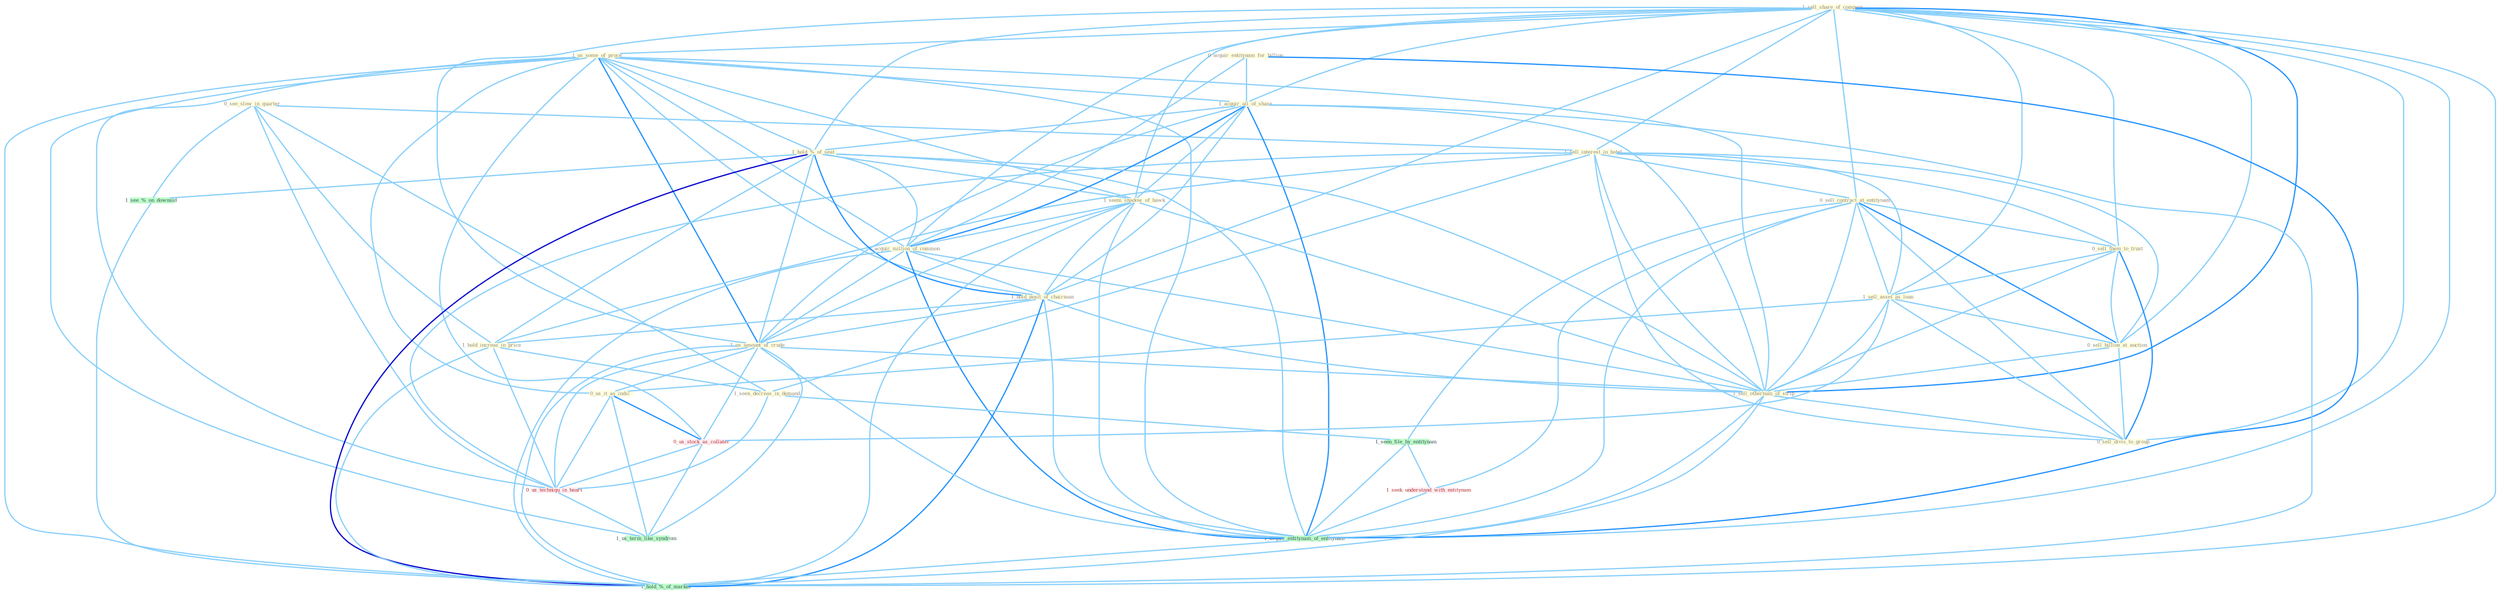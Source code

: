 Graph G{ 
    node
    [shape=polygon,style=filled,width=.5,height=.06,color="#BDFCC9",fixedsize=true,fontsize=4,
    fontcolor="#2f4f4f"];
    {node
    [color="#ffffe0", fontcolor="#8b7d6b"] "1_sell_share_of_compani " "1_us_some_of_proce " "0_see_slow_in_quarter " "1_sell_interest_in_hotel " "0_acquir_entitynam_for_billion " "1_acquir_all_of_share " "1_hold_%_of_seat " "0_sell_contract_at_entitynam " "1_seem_shadow_of_hawk " "0_sell_them_to_trust " "1_acquir_million_of_common " "1_hold_posit_of_chairman " "1_sell_asset_as_loan " "1_hold_increas_in_price " "0_sell_billion_at_auction " "1_us_amount_of_crude " "1_seen_decreas_in_demand " "0_us_it_as_indic " "1_sell_othernum_of_strip " "0_sell_divis_to_group "}
{node [color="#fff0f5", fontcolor="#b22222"] "0_us_stock_as_collater " "1_seek_understand_with_entitynam " "0_us_techniqu_in_heart "}
edge [color="#B0E2FF"];

	"1_sell_share_of_compani " -- "1_us_some_of_proce " [w="1", color="#87cefa" ];
	"1_sell_share_of_compani " -- "1_sell_interest_in_hotel " [w="1", color="#87cefa" ];
	"1_sell_share_of_compani " -- "1_acquir_all_of_share " [w="1", color="#87cefa" ];
	"1_sell_share_of_compani " -- "1_hold_%_of_seat " [w="1", color="#87cefa" ];
	"1_sell_share_of_compani " -- "0_sell_contract_at_entitynam " [w="1", color="#87cefa" ];
	"1_sell_share_of_compani " -- "1_seem_shadow_of_hawk " [w="1", color="#87cefa" ];
	"1_sell_share_of_compani " -- "0_sell_them_to_trust " [w="1", color="#87cefa" ];
	"1_sell_share_of_compani " -- "1_acquir_million_of_common " [w="1", color="#87cefa" ];
	"1_sell_share_of_compani " -- "1_hold_posit_of_chairman " [w="1", color="#87cefa" ];
	"1_sell_share_of_compani " -- "1_sell_asset_as_loan " [w="1", color="#87cefa" ];
	"1_sell_share_of_compani " -- "0_sell_billion_at_auction " [w="1", color="#87cefa" ];
	"1_sell_share_of_compani " -- "1_us_amount_of_crude " [w="1", color="#87cefa" ];
	"1_sell_share_of_compani " -- "1_sell_othernum_of_strip " [w="2", color="#1e90ff" , len=0.8];
	"1_sell_share_of_compani " -- "0_sell_divis_to_group " [w="1", color="#87cefa" ];
	"1_sell_share_of_compani " -- "1_acquir_entitynam_of_entitynam " [w="1", color="#87cefa" ];
	"1_sell_share_of_compani " -- "1_hold_%_of_market " [w="1", color="#87cefa" ];
	"1_us_some_of_proce " -- "1_acquir_all_of_share " [w="1", color="#87cefa" ];
	"1_us_some_of_proce " -- "1_hold_%_of_seat " [w="1", color="#87cefa" ];
	"1_us_some_of_proce " -- "1_seem_shadow_of_hawk " [w="1", color="#87cefa" ];
	"1_us_some_of_proce " -- "1_acquir_million_of_common " [w="1", color="#87cefa" ];
	"1_us_some_of_proce " -- "1_hold_posit_of_chairman " [w="1", color="#87cefa" ];
	"1_us_some_of_proce " -- "1_us_amount_of_crude " [w="2", color="#1e90ff" , len=0.8];
	"1_us_some_of_proce " -- "0_us_it_as_indic " [w="1", color="#87cefa" ];
	"1_us_some_of_proce " -- "1_sell_othernum_of_strip " [w="1", color="#87cefa" ];
	"1_us_some_of_proce " -- "0_us_stock_as_collater " [w="1", color="#87cefa" ];
	"1_us_some_of_proce " -- "1_acquir_entitynam_of_entitynam " [w="1", color="#87cefa" ];
	"1_us_some_of_proce " -- "0_us_techniqu_in_heart " [w="1", color="#87cefa" ];
	"1_us_some_of_proce " -- "1_us_term_like_syndrom " [w="1", color="#87cefa" ];
	"1_us_some_of_proce " -- "1_hold_%_of_market " [w="1", color="#87cefa" ];
	"0_see_slow_in_quarter " -- "1_sell_interest_in_hotel " [w="1", color="#87cefa" ];
	"0_see_slow_in_quarter " -- "1_hold_increas_in_price " [w="1", color="#87cefa" ];
	"0_see_slow_in_quarter " -- "1_seen_decreas_in_demand " [w="1", color="#87cefa" ];
	"0_see_slow_in_quarter " -- "0_us_techniqu_in_heart " [w="1", color="#87cefa" ];
	"0_see_slow_in_quarter " -- "1_see_%_on_downsid " [w="1", color="#87cefa" ];
	"1_sell_interest_in_hotel " -- "0_sell_contract_at_entitynam " [w="1", color="#87cefa" ];
	"1_sell_interest_in_hotel " -- "0_sell_them_to_trust " [w="1", color="#87cefa" ];
	"1_sell_interest_in_hotel " -- "1_sell_asset_as_loan " [w="1", color="#87cefa" ];
	"1_sell_interest_in_hotel " -- "1_hold_increas_in_price " [w="1", color="#87cefa" ];
	"1_sell_interest_in_hotel " -- "0_sell_billion_at_auction " [w="1", color="#87cefa" ];
	"1_sell_interest_in_hotel " -- "1_seen_decreas_in_demand " [w="1", color="#87cefa" ];
	"1_sell_interest_in_hotel " -- "1_sell_othernum_of_strip " [w="1", color="#87cefa" ];
	"1_sell_interest_in_hotel " -- "0_sell_divis_to_group " [w="1", color="#87cefa" ];
	"1_sell_interest_in_hotel " -- "0_us_techniqu_in_heart " [w="1", color="#87cefa" ];
	"0_acquir_entitynam_for_billion " -- "1_acquir_all_of_share " [w="1", color="#87cefa" ];
	"0_acquir_entitynam_for_billion " -- "1_acquir_million_of_common " [w="1", color="#87cefa" ];
	"0_acquir_entitynam_for_billion " -- "1_acquir_entitynam_of_entitynam " [w="2", color="#1e90ff" , len=0.8];
	"1_acquir_all_of_share " -- "1_hold_%_of_seat " [w="1", color="#87cefa" ];
	"1_acquir_all_of_share " -- "1_seem_shadow_of_hawk " [w="1", color="#87cefa" ];
	"1_acquir_all_of_share " -- "1_acquir_million_of_common " [w="2", color="#1e90ff" , len=0.8];
	"1_acquir_all_of_share " -- "1_hold_posit_of_chairman " [w="1", color="#87cefa" ];
	"1_acquir_all_of_share " -- "1_us_amount_of_crude " [w="1", color="#87cefa" ];
	"1_acquir_all_of_share " -- "1_sell_othernum_of_strip " [w="1", color="#87cefa" ];
	"1_acquir_all_of_share " -- "1_acquir_entitynam_of_entitynam " [w="2", color="#1e90ff" , len=0.8];
	"1_acquir_all_of_share " -- "1_hold_%_of_market " [w="1", color="#87cefa" ];
	"1_hold_%_of_seat " -- "1_seem_shadow_of_hawk " [w="1", color="#87cefa" ];
	"1_hold_%_of_seat " -- "1_acquir_million_of_common " [w="1", color="#87cefa" ];
	"1_hold_%_of_seat " -- "1_hold_posit_of_chairman " [w="2", color="#1e90ff" , len=0.8];
	"1_hold_%_of_seat " -- "1_hold_increas_in_price " [w="1", color="#87cefa" ];
	"1_hold_%_of_seat " -- "1_us_amount_of_crude " [w="1", color="#87cefa" ];
	"1_hold_%_of_seat " -- "1_sell_othernum_of_strip " [w="1", color="#87cefa" ];
	"1_hold_%_of_seat " -- "1_acquir_entitynam_of_entitynam " [w="1", color="#87cefa" ];
	"1_hold_%_of_seat " -- "1_see_%_on_downsid " [w="1", color="#87cefa" ];
	"1_hold_%_of_seat " -- "1_hold_%_of_market " [w="3", color="#0000cd" , len=0.6];
	"0_sell_contract_at_entitynam " -- "0_sell_them_to_trust " [w="1", color="#87cefa" ];
	"0_sell_contract_at_entitynam " -- "1_sell_asset_as_loan " [w="1", color="#87cefa" ];
	"0_sell_contract_at_entitynam " -- "0_sell_billion_at_auction " [w="2", color="#1e90ff" , len=0.8];
	"0_sell_contract_at_entitynam " -- "1_sell_othernum_of_strip " [w="1", color="#87cefa" ];
	"0_sell_contract_at_entitynam " -- "0_sell_divis_to_group " [w="1", color="#87cefa" ];
	"0_sell_contract_at_entitynam " -- "1_seen_file_by_entitynam " [w="1", color="#87cefa" ];
	"0_sell_contract_at_entitynam " -- "1_seek_understand_with_entitynam " [w="1", color="#87cefa" ];
	"0_sell_contract_at_entitynam " -- "1_acquir_entitynam_of_entitynam " [w="1", color="#87cefa" ];
	"1_seem_shadow_of_hawk " -- "1_acquir_million_of_common " [w="1", color="#87cefa" ];
	"1_seem_shadow_of_hawk " -- "1_hold_posit_of_chairman " [w="1", color="#87cefa" ];
	"1_seem_shadow_of_hawk " -- "1_us_amount_of_crude " [w="1", color="#87cefa" ];
	"1_seem_shadow_of_hawk " -- "1_sell_othernum_of_strip " [w="1", color="#87cefa" ];
	"1_seem_shadow_of_hawk " -- "1_acquir_entitynam_of_entitynam " [w="1", color="#87cefa" ];
	"1_seem_shadow_of_hawk " -- "1_hold_%_of_market " [w="1", color="#87cefa" ];
	"0_sell_them_to_trust " -- "1_sell_asset_as_loan " [w="1", color="#87cefa" ];
	"0_sell_them_to_trust " -- "0_sell_billion_at_auction " [w="1", color="#87cefa" ];
	"0_sell_them_to_trust " -- "1_sell_othernum_of_strip " [w="1", color="#87cefa" ];
	"0_sell_them_to_trust " -- "0_sell_divis_to_group " [w="2", color="#1e90ff" , len=0.8];
	"1_acquir_million_of_common " -- "1_hold_posit_of_chairman " [w="1", color="#87cefa" ];
	"1_acquir_million_of_common " -- "1_us_amount_of_crude " [w="1", color="#87cefa" ];
	"1_acquir_million_of_common " -- "1_sell_othernum_of_strip " [w="1", color="#87cefa" ];
	"1_acquir_million_of_common " -- "1_acquir_entitynam_of_entitynam " [w="2", color="#1e90ff" , len=0.8];
	"1_acquir_million_of_common " -- "1_hold_%_of_market " [w="1", color="#87cefa" ];
	"1_hold_posit_of_chairman " -- "1_hold_increas_in_price " [w="1", color="#87cefa" ];
	"1_hold_posit_of_chairman " -- "1_us_amount_of_crude " [w="1", color="#87cefa" ];
	"1_hold_posit_of_chairman " -- "1_sell_othernum_of_strip " [w="1", color="#87cefa" ];
	"1_hold_posit_of_chairman " -- "1_acquir_entitynam_of_entitynam " [w="1", color="#87cefa" ];
	"1_hold_posit_of_chairman " -- "1_hold_%_of_market " [w="2", color="#1e90ff" , len=0.8];
	"1_sell_asset_as_loan " -- "0_sell_billion_at_auction " [w="1", color="#87cefa" ];
	"1_sell_asset_as_loan " -- "0_us_it_as_indic " [w="1", color="#87cefa" ];
	"1_sell_asset_as_loan " -- "1_sell_othernum_of_strip " [w="1", color="#87cefa" ];
	"1_sell_asset_as_loan " -- "0_sell_divis_to_group " [w="1", color="#87cefa" ];
	"1_sell_asset_as_loan " -- "0_us_stock_as_collater " [w="1", color="#87cefa" ];
	"1_hold_increas_in_price " -- "1_seen_decreas_in_demand " [w="1", color="#87cefa" ];
	"1_hold_increas_in_price " -- "0_us_techniqu_in_heart " [w="1", color="#87cefa" ];
	"1_hold_increas_in_price " -- "1_hold_%_of_market " [w="1", color="#87cefa" ];
	"0_sell_billion_at_auction " -- "1_sell_othernum_of_strip " [w="1", color="#87cefa" ];
	"0_sell_billion_at_auction " -- "0_sell_divis_to_group " [w="1", color="#87cefa" ];
	"1_us_amount_of_crude " -- "0_us_it_as_indic " [w="1", color="#87cefa" ];
	"1_us_amount_of_crude " -- "1_sell_othernum_of_strip " [w="1", color="#87cefa" ];
	"1_us_amount_of_crude " -- "0_us_stock_as_collater " [w="1", color="#87cefa" ];
	"1_us_amount_of_crude " -- "1_acquir_entitynam_of_entitynam " [w="1", color="#87cefa" ];
	"1_us_amount_of_crude " -- "0_us_techniqu_in_heart " [w="1", color="#87cefa" ];
	"1_us_amount_of_crude " -- "1_us_term_like_syndrom " [w="1", color="#87cefa" ];
	"1_us_amount_of_crude " -- "1_hold_%_of_market " [w="1", color="#87cefa" ];
	"1_seen_decreas_in_demand " -- "1_seen_file_by_entitynam " [w="1", color="#87cefa" ];
	"1_seen_decreas_in_demand " -- "0_us_techniqu_in_heart " [w="1", color="#87cefa" ];
	"0_us_it_as_indic " -- "0_us_stock_as_collater " [w="2", color="#1e90ff" , len=0.8];
	"0_us_it_as_indic " -- "0_us_techniqu_in_heart " [w="1", color="#87cefa" ];
	"0_us_it_as_indic " -- "1_us_term_like_syndrom " [w="1", color="#87cefa" ];
	"1_sell_othernum_of_strip " -- "0_sell_divis_to_group " [w="1", color="#87cefa" ];
	"1_sell_othernum_of_strip " -- "1_acquir_entitynam_of_entitynam " [w="1", color="#87cefa" ];
	"1_sell_othernum_of_strip " -- "1_hold_%_of_market " [w="1", color="#87cefa" ];
	"1_seen_file_by_entitynam " -- "1_seek_understand_with_entitynam " [w="1", color="#87cefa" ];
	"1_seen_file_by_entitynam " -- "1_acquir_entitynam_of_entitynam " [w="1", color="#87cefa" ];
	"0_us_stock_as_collater " -- "0_us_techniqu_in_heart " [w="1", color="#87cefa" ];
	"0_us_stock_as_collater " -- "1_us_term_like_syndrom " [w="1", color="#87cefa" ];
	"1_seek_understand_with_entitynam " -- "1_acquir_entitynam_of_entitynam " [w="1", color="#87cefa" ];
	"1_acquir_entitynam_of_entitynam " -- "1_hold_%_of_market " [w="1", color="#87cefa" ];
	"0_us_techniqu_in_heart " -- "1_us_term_like_syndrom " [w="1", color="#87cefa" ];
	"1_see_%_on_downsid " -- "1_hold_%_of_market " [w="1", color="#87cefa" ];
}